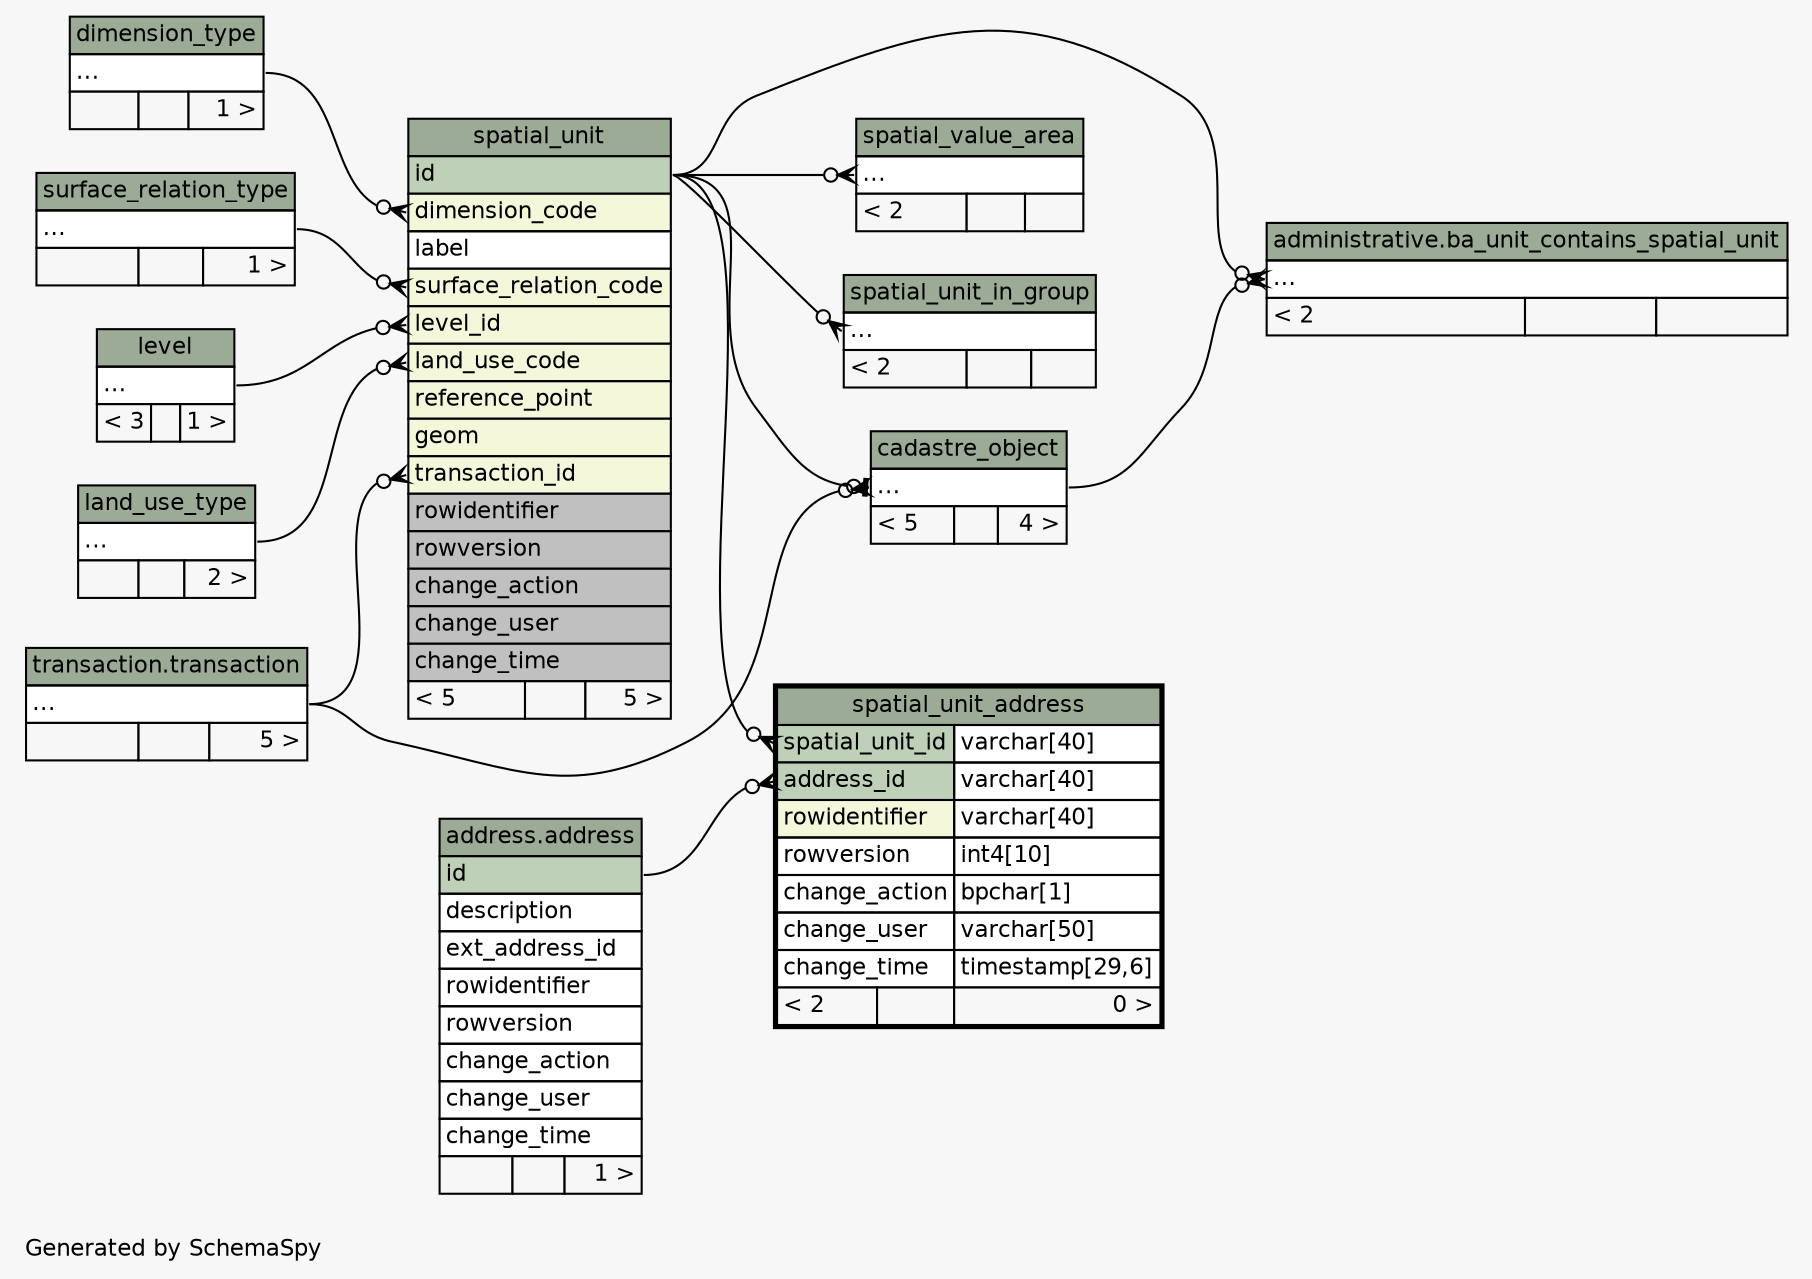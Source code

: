 // dot 2.36.0 on Windows 7 6.1
// SchemaSpy rev 590
digraph "twoDegreesRelationshipsDiagram" {
  graph [
    rankdir="RL"
    bgcolor="#f7f7f7"
    label="\nGenerated by SchemaSpy"
    labeljust="l"
    nodesep="0.18"
    ranksep="0.46"
    fontname="Helvetica"
    fontsize="11"
  ];
  node [
    fontname="Helvetica"
    fontsize="11"
    shape="plaintext"
  ];
  edge [
    arrowsize="0.8"
  ];
  "administrative.ba_unit_contains_spatial_unit":"elipses":w -> "cadastre_object":"elipses":e [arrowhead=none dir=back arrowtail=crowodot];
  "administrative.ba_unit_contains_spatial_unit":"elipses":w -> "spatial_unit":"id":e [arrowhead=none dir=back arrowtail=crowodot];
  "cadastre_object":"elipses":w -> "spatial_unit":"id":e [arrowhead=none dir=back arrowtail=teeodot];
  "cadastre_object":"elipses":w -> "transaction.transaction":"elipses":e [arrowhead=none dir=back arrowtail=crowodot];
  "spatial_unit":"dimension_code":w -> "dimension_type":"elipses":e [arrowhead=none dir=back arrowtail=crowodot];
  "spatial_unit":"land_use_code":w -> "land_use_type":"elipses":e [arrowhead=none dir=back arrowtail=crowodot];
  "spatial_unit":"level_id":w -> "level":"elipses":e [arrowhead=none dir=back arrowtail=crowodot];
  "spatial_unit":"surface_relation_code":w -> "surface_relation_type":"elipses":e [arrowhead=none dir=back arrowtail=crowodot];
  "spatial_unit":"transaction_id":w -> "transaction.transaction":"elipses":e [arrowhead=none dir=back arrowtail=crowodot];
  "spatial_unit_address":"address_id":w -> "address.address":"id":e [arrowhead=none dir=back arrowtail=crowodot];
  "spatial_unit_address":"spatial_unit_id":w -> "spatial_unit":"id":e [arrowhead=none dir=back arrowtail=crowodot];
  "spatial_unit_in_group":"elipses":w -> "spatial_unit":"id":e [arrowhead=none dir=back arrowtail=crowodot];
  "spatial_value_area":"elipses":w -> "spatial_unit":"id":e [arrowhead=none dir=back arrowtail=crowodot];
  "address.address" [
    label=<
    <TABLE BORDER="0" CELLBORDER="1" CELLSPACING="0" BGCOLOR="#ffffff">
      <TR><TD COLSPAN="3" BGCOLOR="#9bab96" ALIGN="CENTER">address.address</TD></TR>
      <TR><TD PORT="id" COLSPAN="3" BGCOLOR="#bed1b8" ALIGN="LEFT">id</TD></TR>
      <TR><TD PORT="description" COLSPAN="3" ALIGN="LEFT">description</TD></TR>
      <TR><TD PORT="ext_address_id" COLSPAN="3" ALIGN="LEFT">ext_address_id</TD></TR>
      <TR><TD PORT="rowidentifier" COLSPAN="3" ALIGN="LEFT">rowidentifier</TD></TR>
      <TR><TD PORT="rowversion" COLSPAN="3" ALIGN="LEFT">rowversion</TD></TR>
      <TR><TD PORT="change_action" COLSPAN="3" ALIGN="LEFT">change_action</TD></TR>
      <TR><TD PORT="change_user" COLSPAN="3" ALIGN="LEFT">change_user</TD></TR>
      <TR><TD PORT="change_time" COLSPAN="3" ALIGN="LEFT">change_time</TD></TR>
      <TR><TD ALIGN="LEFT" BGCOLOR="#f7f7f7">  </TD><TD ALIGN="RIGHT" BGCOLOR="#f7f7f7">  </TD><TD ALIGN="RIGHT" BGCOLOR="#f7f7f7">1 &gt;</TD></TR>
    </TABLE>>
    URL="../../address/tables/address.html"
    tooltip="address.address"
  ];
  "administrative.ba_unit_contains_spatial_unit" [
    label=<
    <TABLE BORDER="0" CELLBORDER="1" CELLSPACING="0" BGCOLOR="#ffffff">
      <TR><TD COLSPAN="3" BGCOLOR="#9bab96" ALIGN="CENTER">administrative.ba_unit_contains_spatial_unit</TD></TR>
      <TR><TD PORT="elipses" COLSPAN="3" ALIGN="LEFT">...</TD></TR>
      <TR><TD ALIGN="LEFT" BGCOLOR="#f7f7f7">&lt; 2</TD><TD ALIGN="RIGHT" BGCOLOR="#f7f7f7">  </TD><TD ALIGN="RIGHT" BGCOLOR="#f7f7f7">  </TD></TR>
    </TABLE>>
    URL="../../administrative/tables/ba_unit_contains_spatial_unit.html"
    tooltip="administrative.ba_unit_contains_spatial_unit"
  ];
  "cadastre_object" [
    label=<
    <TABLE BORDER="0" CELLBORDER="1" CELLSPACING="0" BGCOLOR="#ffffff">
      <TR><TD COLSPAN="3" BGCOLOR="#9bab96" ALIGN="CENTER">cadastre_object</TD></TR>
      <TR><TD PORT="elipses" COLSPAN="3" ALIGN="LEFT">...</TD></TR>
      <TR><TD ALIGN="LEFT" BGCOLOR="#f7f7f7">&lt; 5</TD><TD ALIGN="RIGHT" BGCOLOR="#f7f7f7">  </TD><TD ALIGN="RIGHT" BGCOLOR="#f7f7f7">4 &gt;</TD></TR>
    </TABLE>>
    URL="cadastre_object.html"
    tooltip="cadastre_object"
  ];
  "dimension_type" [
    label=<
    <TABLE BORDER="0" CELLBORDER="1" CELLSPACING="0" BGCOLOR="#ffffff">
      <TR><TD COLSPAN="3" BGCOLOR="#9bab96" ALIGN="CENTER">dimension_type</TD></TR>
      <TR><TD PORT="elipses" COLSPAN="3" ALIGN="LEFT">...</TD></TR>
      <TR><TD ALIGN="LEFT" BGCOLOR="#f7f7f7">  </TD><TD ALIGN="RIGHT" BGCOLOR="#f7f7f7">  </TD><TD ALIGN="RIGHT" BGCOLOR="#f7f7f7">1 &gt;</TD></TR>
    </TABLE>>
    URL="dimension_type.html"
    tooltip="dimension_type"
  ];
  "land_use_type" [
    label=<
    <TABLE BORDER="0" CELLBORDER="1" CELLSPACING="0" BGCOLOR="#ffffff">
      <TR><TD COLSPAN="3" BGCOLOR="#9bab96" ALIGN="CENTER">land_use_type</TD></TR>
      <TR><TD PORT="elipses" COLSPAN="3" ALIGN="LEFT">...</TD></TR>
      <TR><TD ALIGN="LEFT" BGCOLOR="#f7f7f7">  </TD><TD ALIGN="RIGHT" BGCOLOR="#f7f7f7">  </TD><TD ALIGN="RIGHT" BGCOLOR="#f7f7f7">2 &gt;</TD></TR>
    </TABLE>>
    URL="land_use_type.html"
    tooltip="land_use_type"
  ];
  "level" [
    label=<
    <TABLE BORDER="0" CELLBORDER="1" CELLSPACING="0" BGCOLOR="#ffffff">
      <TR><TD COLSPAN="3" BGCOLOR="#9bab96" ALIGN="CENTER">level</TD></TR>
      <TR><TD PORT="elipses" COLSPAN="3" ALIGN="LEFT">...</TD></TR>
      <TR><TD ALIGN="LEFT" BGCOLOR="#f7f7f7">&lt; 3</TD><TD ALIGN="RIGHT" BGCOLOR="#f7f7f7">  </TD><TD ALIGN="RIGHT" BGCOLOR="#f7f7f7">1 &gt;</TD></TR>
    </TABLE>>
    URL="level.html"
    tooltip="level"
  ];
  "spatial_unit" [
    label=<
    <TABLE BORDER="0" CELLBORDER="1" CELLSPACING="0" BGCOLOR="#ffffff">
      <TR><TD COLSPAN="3" BGCOLOR="#9bab96" ALIGN="CENTER">spatial_unit</TD></TR>
      <TR><TD PORT="id" COLSPAN="3" BGCOLOR="#bed1b8" ALIGN="LEFT">id</TD></TR>
      <TR><TD PORT="dimension_code" COLSPAN="3" BGCOLOR="#f4f7da" ALIGN="LEFT">dimension_code</TD></TR>
      <TR><TD PORT="label" COLSPAN="3" ALIGN="LEFT">label</TD></TR>
      <TR><TD PORT="surface_relation_code" COLSPAN="3" BGCOLOR="#f4f7da" ALIGN="LEFT">surface_relation_code</TD></TR>
      <TR><TD PORT="level_id" COLSPAN="3" BGCOLOR="#f4f7da" ALIGN="LEFT">level_id</TD></TR>
      <TR><TD PORT="land_use_code" COLSPAN="3" BGCOLOR="#f4f7da" ALIGN="LEFT">land_use_code</TD></TR>
      <TR><TD PORT="reference_point" COLSPAN="3" BGCOLOR="#f4f7da" ALIGN="LEFT">reference_point</TD></TR>
      <TR><TD PORT="geom" COLSPAN="3" BGCOLOR="#f4f7da" ALIGN="LEFT">geom</TD></TR>
      <TR><TD PORT="transaction_id" COLSPAN="3" BGCOLOR="#f4f7da" ALIGN="LEFT">transaction_id</TD></TR>
      <TR><TD PORT="rowidentifier" COLSPAN="3" BGCOLOR="#c0c0c0" ALIGN="LEFT">rowidentifier</TD></TR>
      <TR><TD PORT="rowversion" COLSPAN="3" BGCOLOR="#c0c0c0" ALIGN="LEFT">rowversion</TD></TR>
      <TR><TD PORT="change_action" COLSPAN="3" BGCOLOR="#c0c0c0" ALIGN="LEFT">change_action</TD></TR>
      <TR><TD PORT="change_user" COLSPAN="3" BGCOLOR="#c0c0c0" ALIGN="LEFT">change_user</TD></TR>
      <TR><TD PORT="change_time" COLSPAN="3" BGCOLOR="#c0c0c0" ALIGN="LEFT">change_time</TD></TR>
      <TR><TD ALIGN="LEFT" BGCOLOR="#f7f7f7">&lt; 5</TD><TD ALIGN="RIGHT" BGCOLOR="#f7f7f7">  </TD><TD ALIGN="RIGHT" BGCOLOR="#f7f7f7">5 &gt;</TD></TR>
    </TABLE>>
    URL="spatial_unit.html"
    tooltip="spatial_unit"
  ];
  "spatial_unit_address" [
    label=<
    <TABLE BORDER="2" CELLBORDER="1" CELLSPACING="0" BGCOLOR="#ffffff">
      <TR><TD COLSPAN="3" BGCOLOR="#9bab96" ALIGN="CENTER">spatial_unit_address</TD></TR>
      <TR><TD PORT="spatial_unit_id" COLSPAN="2" BGCOLOR="#bed1b8" ALIGN="LEFT">spatial_unit_id</TD><TD PORT="spatial_unit_id.type" ALIGN="LEFT">varchar[40]</TD></TR>
      <TR><TD PORT="address_id" COLSPAN="2" BGCOLOR="#bed1b8" ALIGN="LEFT">address_id</TD><TD PORT="address_id.type" ALIGN="LEFT">varchar[40]</TD></TR>
      <TR><TD PORT="rowidentifier" COLSPAN="2" BGCOLOR="#f4f7da" ALIGN="LEFT">rowidentifier</TD><TD PORT="rowidentifier.type" ALIGN="LEFT">varchar[40]</TD></TR>
      <TR><TD PORT="rowversion" COLSPAN="2" ALIGN="LEFT">rowversion</TD><TD PORT="rowversion.type" ALIGN="LEFT">int4[10]</TD></TR>
      <TR><TD PORT="change_action" COLSPAN="2" ALIGN="LEFT">change_action</TD><TD PORT="change_action.type" ALIGN="LEFT">bpchar[1]</TD></TR>
      <TR><TD PORT="change_user" COLSPAN="2" ALIGN="LEFT">change_user</TD><TD PORT="change_user.type" ALIGN="LEFT">varchar[50]</TD></TR>
      <TR><TD PORT="change_time" COLSPAN="2" ALIGN="LEFT">change_time</TD><TD PORT="change_time.type" ALIGN="LEFT">timestamp[29,6]</TD></TR>
      <TR><TD ALIGN="LEFT" BGCOLOR="#f7f7f7">&lt; 2</TD><TD ALIGN="RIGHT" BGCOLOR="#f7f7f7">  </TD><TD ALIGN="RIGHT" BGCOLOR="#f7f7f7">0 &gt;</TD></TR>
    </TABLE>>
    URL="spatial_unit_address.html"
    tooltip="spatial_unit_address"
  ];
  "spatial_unit_in_group" [
    label=<
    <TABLE BORDER="0" CELLBORDER="1" CELLSPACING="0" BGCOLOR="#ffffff">
      <TR><TD COLSPAN="3" BGCOLOR="#9bab96" ALIGN="CENTER">spatial_unit_in_group</TD></TR>
      <TR><TD PORT="elipses" COLSPAN="3" ALIGN="LEFT">...</TD></TR>
      <TR><TD ALIGN="LEFT" BGCOLOR="#f7f7f7">&lt; 2</TD><TD ALIGN="RIGHT" BGCOLOR="#f7f7f7">  </TD><TD ALIGN="RIGHT" BGCOLOR="#f7f7f7">  </TD></TR>
    </TABLE>>
    URL="spatial_unit_in_group.html"
    tooltip="spatial_unit_in_group"
  ];
  "spatial_value_area" [
    label=<
    <TABLE BORDER="0" CELLBORDER="1" CELLSPACING="0" BGCOLOR="#ffffff">
      <TR><TD COLSPAN="3" BGCOLOR="#9bab96" ALIGN="CENTER">spatial_value_area</TD></TR>
      <TR><TD PORT="elipses" COLSPAN="3" ALIGN="LEFT">...</TD></TR>
      <TR><TD ALIGN="LEFT" BGCOLOR="#f7f7f7">&lt; 2</TD><TD ALIGN="RIGHT" BGCOLOR="#f7f7f7">  </TD><TD ALIGN="RIGHT" BGCOLOR="#f7f7f7">  </TD></TR>
    </TABLE>>
    URL="spatial_value_area.html"
    tooltip="spatial_value_area"
  ];
  "surface_relation_type" [
    label=<
    <TABLE BORDER="0" CELLBORDER="1" CELLSPACING="0" BGCOLOR="#ffffff">
      <TR><TD COLSPAN="3" BGCOLOR="#9bab96" ALIGN="CENTER">surface_relation_type</TD></TR>
      <TR><TD PORT="elipses" COLSPAN="3" ALIGN="LEFT">...</TD></TR>
      <TR><TD ALIGN="LEFT" BGCOLOR="#f7f7f7">  </TD><TD ALIGN="RIGHT" BGCOLOR="#f7f7f7">  </TD><TD ALIGN="RIGHT" BGCOLOR="#f7f7f7">1 &gt;</TD></TR>
    </TABLE>>
    URL="surface_relation_type.html"
    tooltip="surface_relation_type"
  ];
  "transaction.transaction" [
    label=<
    <TABLE BORDER="0" CELLBORDER="1" CELLSPACING="0" BGCOLOR="#ffffff">
      <TR><TD COLSPAN="3" BGCOLOR="#9bab96" ALIGN="CENTER">transaction.transaction</TD></TR>
      <TR><TD PORT="elipses" COLSPAN="3" ALIGN="LEFT">...</TD></TR>
      <TR><TD ALIGN="LEFT" BGCOLOR="#f7f7f7">  </TD><TD ALIGN="RIGHT" BGCOLOR="#f7f7f7">  </TD><TD ALIGN="RIGHT" BGCOLOR="#f7f7f7">5 &gt;</TD></TR>
    </TABLE>>
    URL="../../transaction/tables/transaction.html"
    tooltip="transaction.transaction"
  ];
}
